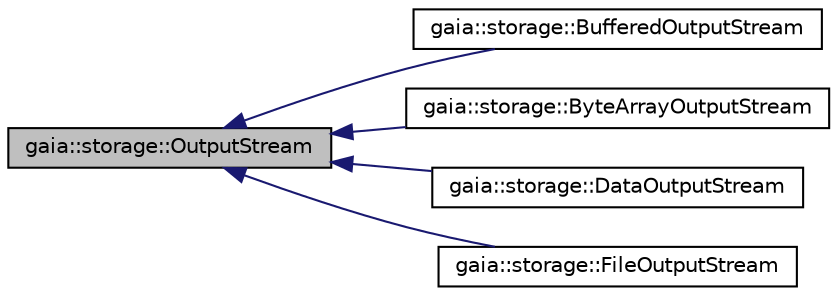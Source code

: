 digraph G
{
  edge [fontname="Helvetica",fontsize="10",labelfontname="Helvetica",labelfontsize="10"];
  node [fontname="Helvetica",fontsize="10",shape=record];
  rankdir=LR;
  Node1 [label="gaia::storage::OutputStream",height=0.2,width=0.4,color="black", fillcolor="grey75", style="filled" fontcolor="black"];
  Node1 -> Node2 [dir=back,color="midnightblue",fontsize="10",style="solid",fontname="Helvetica"];
  Node2 [label="gaia::storage::BufferedOutputStream",height=0.2,width=0.4,color="black", fillcolor="white", style="filled",URL="$da/d82/classgaia_1_1storage_1_1_buffered_output_stream.html",tooltip="A Stream way to read primitive data."];
  Node1 -> Node3 [dir=back,color="midnightblue",fontsize="10",style="solid",fontname="Helvetica"];
  Node3 [label="gaia::storage::ByteArrayOutputStream",height=0.2,width=0.4,color="black", fillcolor="white", style="filled",URL="$d3/d82/classgaia_1_1storage_1_1_byte_array_output_stream.html"];
  Node1 -> Node4 [dir=back,color="midnightblue",fontsize="10",style="solid",fontname="Helvetica"];
  Node4 [label="gaia::storage::DataOutputStream",height=0.2,width=0.4,color="black", fillcolor="white", style="filled",URL="$d1/dd1/classgaia_1_1storage_1_1_data_output_stream.html",tooltip="Writes typed data to FileOutputStream."];
  Node1 -> Node5 [dir=back,color="midnightblue",fontsize="10",style="solid",fontname="Helvetica"];
  Node5 [label="gaia::storage::FileOutputStream",height=0.2,width=0.4,color="black", fillcolor="white", style="filled",URL="$d8/d54/classgaia_1_1storage_1_1_file_output_stream.html",tooltip="Writes to a file in the file system."];
}
